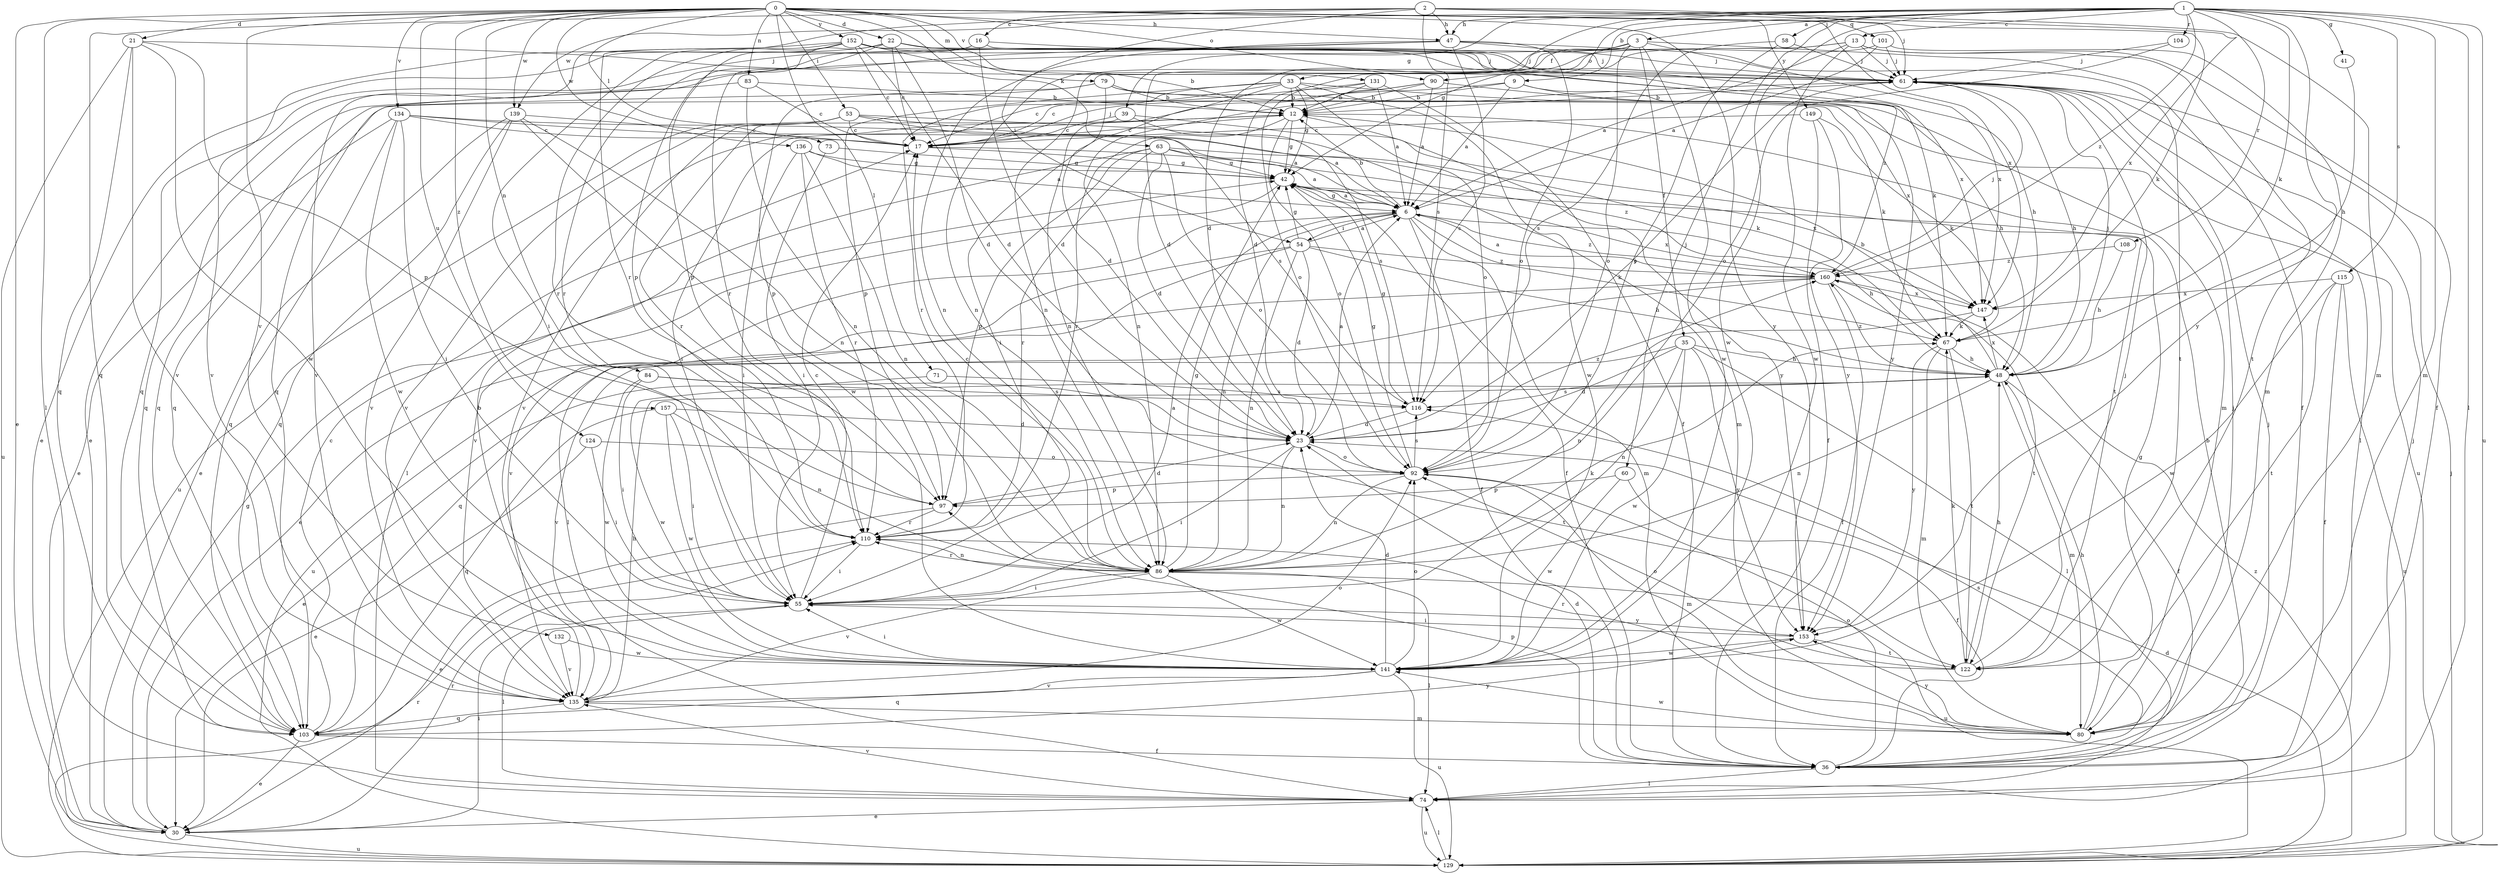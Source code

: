 strict digraph  {
0;
1;
2;
3;
6;
9;
12;
13;
16;
17;
21;
22;
23;
30;
33;
35;
36;
39;
41;
42;
47;
48;
53;
54;
55;
58;
60;
61;
63;
67;
71;
73;
74;
79;
80;
83;
84;
86;
90;
92;
97;
101;
103;
104;
108;
110;
115;
116;
122;
124;
129;
131;
132;
134;
135;
136;
139;
141;
147;
149;
152;
153;
157;
160;
0 -> 21  [label=d];
0 -> 22  [label=d];
0 -> 30  [label=e];
0 -> 47  [label=h];
0 -> 53  [label=i];
0 -> 63  [label=k];
0 -> 67  [label=k];
0 -> 71  [label=l];
0 -> 73  [label=l];
0 -> 74  [label=l];
0 -> 79  [label=m];
0 -> 83  [label=n];
0 -> 84  [label=n];
0 -> 90  [label=o];
0 -> 101  [label=q];
0 -> 124  [label=u];
0 -> 131  [label=v];
0 -> 132  [label=v];
0 -> 134  [label=v];
0 -> 136  [label=w];
0 -> 139  [label=w];
0 -> 147  [label=x];
0 -> 149  [label=y];
0 -> 152  [label=y];
0 -> 153  [label=y];
0 -> 157  [label=z];
1 -> 3  [label=a];
1 -> 9  [label=b];
1 -> 13  [label=c];
1 -> 23  [label=d];
1 -> 39  [label=g];
1 -> 41  [label=g];
1 -> 42  [label=g];
1 -> 47  [label=h];
1 -> 58  [label=j];
1 -> 60  [label=j];
1 -> 67  [label=k];
1 -> 74  [label=l];
1 -> 80  [label=m];
1 -> 104  [label=r];
1 -> 108  [label=r];
1 -> 115  [label=s];
1 -> 129  [label=u];
1 -> 139  [label=w];
1 -> 141  [label=w];
1 -> 153  [label=y];
1 -> 160  [label=z];
2 -> 16  [label=c];
2 -> 47  [label=h];
2 -> 54  [label=i];
2 -> 61  [label=j];
2 -> 80  [label=m];
2 -> 103  [label=q];
2 -> 110  [label=r];
2 -> 116  [label=s];
2 -> 147  [label=x];
3 -> 33  [label=f];
3 -> 35  [label=f];
3 -> 36  [label=f];
3 -> 86  [label=n];
3 -> 90  [label=o];
3 -> 92  [label=o];
3 -> 103  [label=q];
3 -> 141  [label=w];
3 -> 147  [label=x];
6 -> 12  [label=b];
6 -> 30  [label=e];
6 -> 36  [label=f];
6 -> 42  [label=g];
6 -> 48  [label=h];
6 -> 54  [label=i];
6 -> 67  [label=k];
6 -> 80  [label=m];
6 -> 86  [label=n];
6 -> 160  [label=z];
9 -> 6  [label=a];
9 -> 12  [label=b];
9 -> 17  [label=c];
9 -> 48  [label=h];
9 -> 153  [label=y];
12 -> 17  [label=c];
12 -> 42  [label=g];
12 -> 55  [label=i];
12 -> 92  [label=o];
12 -> 110  [label=r];
12 -> 153  [label=y];
13 -> 6  [label=a];
13 -> 23  [label=d];
13 -> 36  [label=f];
13 -> 61  [label=j];
13 -> 86  [label=n];
13 -> 122  [label=t];
13 -> 141  [label=w];
16 -> 23  [label=d];
16 -> 30  [label=e];
16 -> 48  [label=h];
16 -> 61  [label=j];
16 -> 103  [label=q];
17 -> 42  [label=g];
17 -> 61  [label=j];
17 -> 160  [label=z];
21 -> 61  [label=j];
21 -> 97  [label=p];
21 -> 103  [label=q];
21 -> 129  [label=u];
21 -> 135  [label=v];
21 -> 141  [label=w];
22 -> 17  [label=c];
22 -> 23  [label=d];
22 -> 61  [label=j];
22 -> 67  [label=k];
22 -> 97  [label=p];
22 -> 110  [label=r];
22 -> 135  [label=v];
22 -> 160  [label=z];
23 -> 6  [label=a];
23 -> 55  [label=i];
23 -> 61  [label=j];
23 -> 86  [label=n];
23 -> 92  [label=o];
23 -> 160  [label=z];
30 -> 42  [label=g];
30 -> 55  [label=i];
30 -> 110  [label=r];
30 -> 129  [label=u];
33 -> 12  [label=b];
33 -> 17  [label=c];
33 -> 42  [label=g];
33 -> 86  [label=n];
33 -> 92  [label=o];
33 -> 97  [label=p];
33 -> 110  [label=r];
33 -> 129  [label=u];
33 -> 141  [label=w];
35 -> 23  [label=d];
35 -> 48  [label=h];
35 -> 74  [label=l];
35 -> 86  [label=n];
35 -> 135  [label=v];
35 -> 141  [label=w];
35 -> 153  [label=y];
36 -> 12  [label=b];
36 -> 23  [label=d];
36 -> 61  [label=j];
36 -> 74  [label=l];
36 -> 92  [label=o];
36 -> 97  [label=p];
36 -> 116  [label=s];
39 -> 17  [label=c];
39 -> 116  [label=s];
39 -> 122  [label=t];
39 -> 135  [label=v];
41 -> 48  [label=h];
42 -> 6  [label=a];
42 -> 36  [label=f];
42 -> 135  [label=v];
42 -> 147  [label=x];
47 -> 30  [label=e];
47 -> 61  [label=j];
47 -> 86  [label=n];
47 -> 92  [label=o];
47 -> 110  [label=r];
47 -> 116  [label=s];
47 -> 122  [label=t];
48 -> 12  [label=b];
48 -> 30  [label=e];
48 -> 36  [label=f];
48 -> 61  [label=j];
48 -> 80  [label=m];
48 -> 86  [label=n];
48 -> 116  [label=s];
48 -> 147  [label=x];
48 -> 160  [label=z];
53 -> 6  [label=a];
53 -> 17  [label=c];
53 -> 80  [label=m];
53 -> 110  [label=r];
53 -> 116  [label=s];
53 -> 129  [label=u];
53 -> 135  [label=v];
54 -> 6  [label=a];
54 -> 23  [label=d];
54 -> 42  [label=g];
54 -> 48  [label=h];
54 -> 74  [label=l];
54 -> 86  [label=n];
54 -> 135  [label=v];
54 -> 160  [label=z];
55 -> 6  [label=a];
55 -> 17  [label=c];
55 -> 67  [label=k];
55 -> 74  [label=l];
55 -> 153  [label=y];
58 -> 61  [label=j];
58 -> 92  [label=o];
58 -> 116  [label=s];
60 -> 36  [label=f];
60 -> 97  [label=p];
60 -> 141  [label=w];
61 -> 12  [label=b];
61 -> 48  [label=h];
61 -> 74  [label=l];
63 -> 6  [label=a];
63 -> 23  [label=d];
63 -> 42  [label=g];
63 -> 74  [label=l];
63 -> 92  [label=o];
63 -> 97  [label=p];
63 -> 110  [label=r];
63 -> 147  [label=x];
67 -> 48  [label=h];
67 -> 80  [label=m];
67 -> 122  [label=t];
67 -> 153  [label=y];
71 -> 116  [label=s];
71 -> 141  [label=w];
73 -> 42  [label=g];
73 -> 55  [label=i];
74 -> 30  [label=e];
74 -> 61  [label=j];
74 -> 129  [label=u];
74 -> 135  [label=v];
79 -> 12  [label=b];
79 -> 23  [label=d];
79 -> 67  [label=k];
79 -> 97  [label=p];
79 -> 103  [label=q];
79 -> 147  [label=x];
80 -> 42  [label=g];
80 -> 48  [label=h];
80 -> 61  [label=j];
80 -> 141  [label=w];
80 -> 153  [label=y];
83 -> 12  [label=b];
83 -> 17  [label=c];
83 -> 86  [label=n];
83 -> 103  [label=q];
84 -> 55  [label=i];
84 -> 116  [label=s];
84 -> 122  [label=t];
84 -> 141  [label=w];
86 -> 17  [label=c];
86 -> 42  [label=g];
86 -> 55  [label=i];
86 -> 74  [label=l];
86 -> 110  [label=r];
86 -> 129  [label=u];
86 -> 135  [label=v];
86 -> 141  [label=w];
90 -> 6  [label=a];
90 -> 12  [label=b];
90 -> 55  [label=i];
90 -> 80  [label=m];
90 -> 86  [label=n];
92 -> 42  [label=g];
92 -> 80  [label=m];
92 -> 86  [label=n];
92 -> 97  [label=p];
92 -> 116  [label=s];
97 -> 23  [label=d];
97 -> 30  [label=e];
97 -> 110  [label=r];
101 -> 6  [label=a];
101 -> 23  [label=d];
101 -> 61  [label=j];
101 -> 80  [label=m];
103 -> 17  [label=c];
103 -> 30  [label=e];
103 -> 36  [label=f];
103 -> 153  [label=y];
104 -> 61  [label=j];
104 -> 92  [label=o];
108 -> 48  [label=h];
108 -> 160  [label=z];
110 -> 55  [label=i];
110 -> 86  [label=n];
115 -> 36  [label=f];
115 -> 122  [label=t];
115 -> 129  [label=u];
115 -> 141  [label=w];
115 -> 147  [label=x];
116 -> 23  [label=d];
116 -> 42  [label=g];
122 -> 48  [label=h];
122 -> 61  [label=j];
122 -> 67  [label=k];
122 -> 92  [label=o];
122 -> 110  [label=r];
124 -> 30  [label=e];
124 -> 55  [label=i];
124 -> 92  [label=o];
129 -> 23  [label=d];
129 -> 61  [label=j];
129 -> 74  [label=l];
129 -> 110  [label=r];
129 -> 160  [label=z];
131 -> 6  [label=a];
131 -> 12  [label=b];
131 -> 36  [label=f];
131 -> 92  [label=o];
131 -> 103  [label=q];
132 -> 135  [label=v];
132 -> 141  [label=w];
134 -> 6  [label=a];
134 -> 17  [label=c];
134 -> 30  [label=e];
134 -> 55  [label=i];
134 -> 67  [label=k];
134 -> 103  [label=q];
134 -> 141  [label=w];
135 -> 12  [label=b];
135 -> 48  [label=h];
135 -> 80  [label=m];
135 -> 92  [label=o];
135 -> 103  [label=q];
136 -> 6  [label=a];
136 -> 42  [label=g];
136 -> 55  [label=i];
136 -> 86  [label=n];
136 -> 110  [label=r];
139 -> 17  [label=c];
139 -> 30  [label=e];
139 -> 86  [label=n];
139 -> 103  [label=q];
139 -> 135  [label=v];
139 -> 141  [label=w];
141 -> 23  [label=d];
141 -> 55  [label=i];
141 -> 92  [label=o];
141 -> 103  [label=q];
141 -> 129  [label=u];
141 -> 135  [label=v];
147 -> 67  [label=k];
147 -> 86  [label=n];
149 -> 17  [label=c];
149 -> 36  [label=f];
149 -> 67  [label=k];
149 -> 153  [label=y];
152 -> 12  [label=b];
152 -> 17  [label=c];
152 -> 23  [label=d];
152 -> 55  [label=i];
152 -> 61  [label=j];
152 -> 97  [label=p];
152 -> 110  [label=r];
152 -> 135  [label=v];
152 -> 147  [label=x];
153 -> 55  [label=i];
153 -> 122  [label=t];
153 -> 141  [label=w];
157 -> 23  [label=d];
157 -> 55  [label=i];
157 -> 86  [label=n];
157 -> 103  [label=q];
157 -> 141  [label=w];
160 -> 6  [label=a];
160 -> 36  [label=f];
160 -> 61  [label=j];
160 -> 103  [label=q];
160 -> 122  [label=t];
160 -> 129  [label=u];
160 -> 147  [label=x];
}
